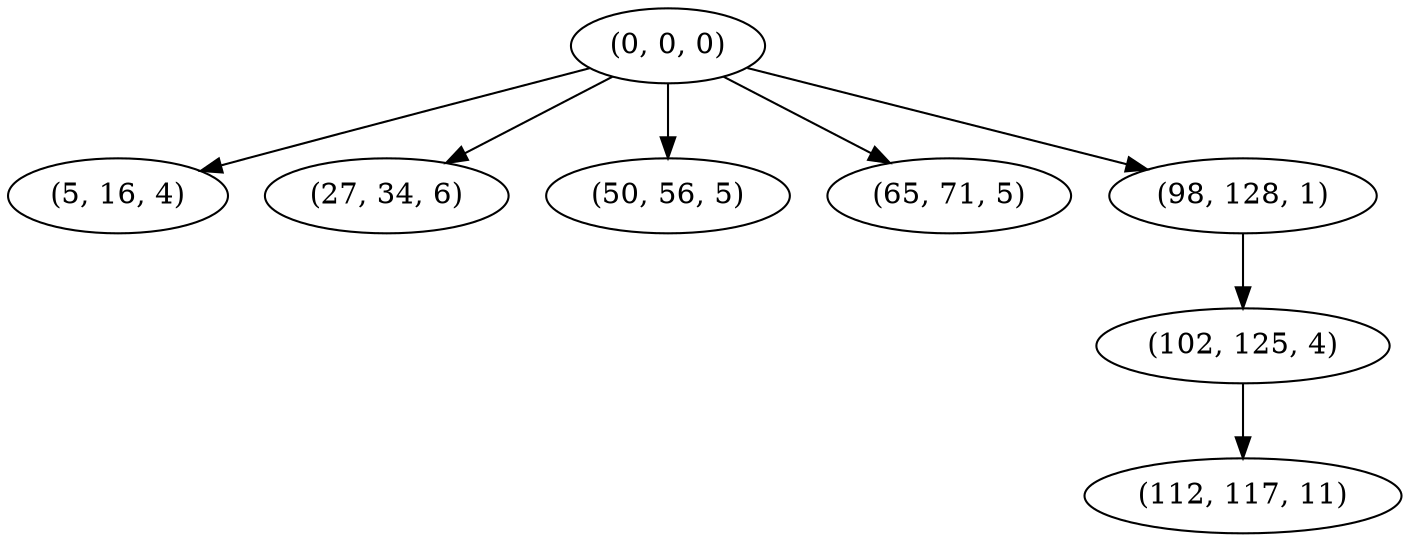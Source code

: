 digraph tree {
    "(0, 0, 0)";
    "(5, 16, 4)";
    "(27, 34, 6)";
    "(50, 56, 5)";
    "(65, 71, 5)";
    "(98, 128, 1)";
    "(102, 125, 4)";
    "(112, 117, 11)";
    "(0, 0, 0)" -> "(5, 16, 4)";
    "(0, 0, 0)" -> "(27, 34, 6)";
    "(0, 0, 0)" -> "(50, 56, 5)";
    "(0, 0, 0)" -> "(65, 71, 5)";
    "(0, 0, 0)" -> "(98, 128, 1)";
    "(98, 128, 1)" -> "(102, 125, 4)";
    "(102, 125, 4)" -> "(112, 117, 11)";
}

